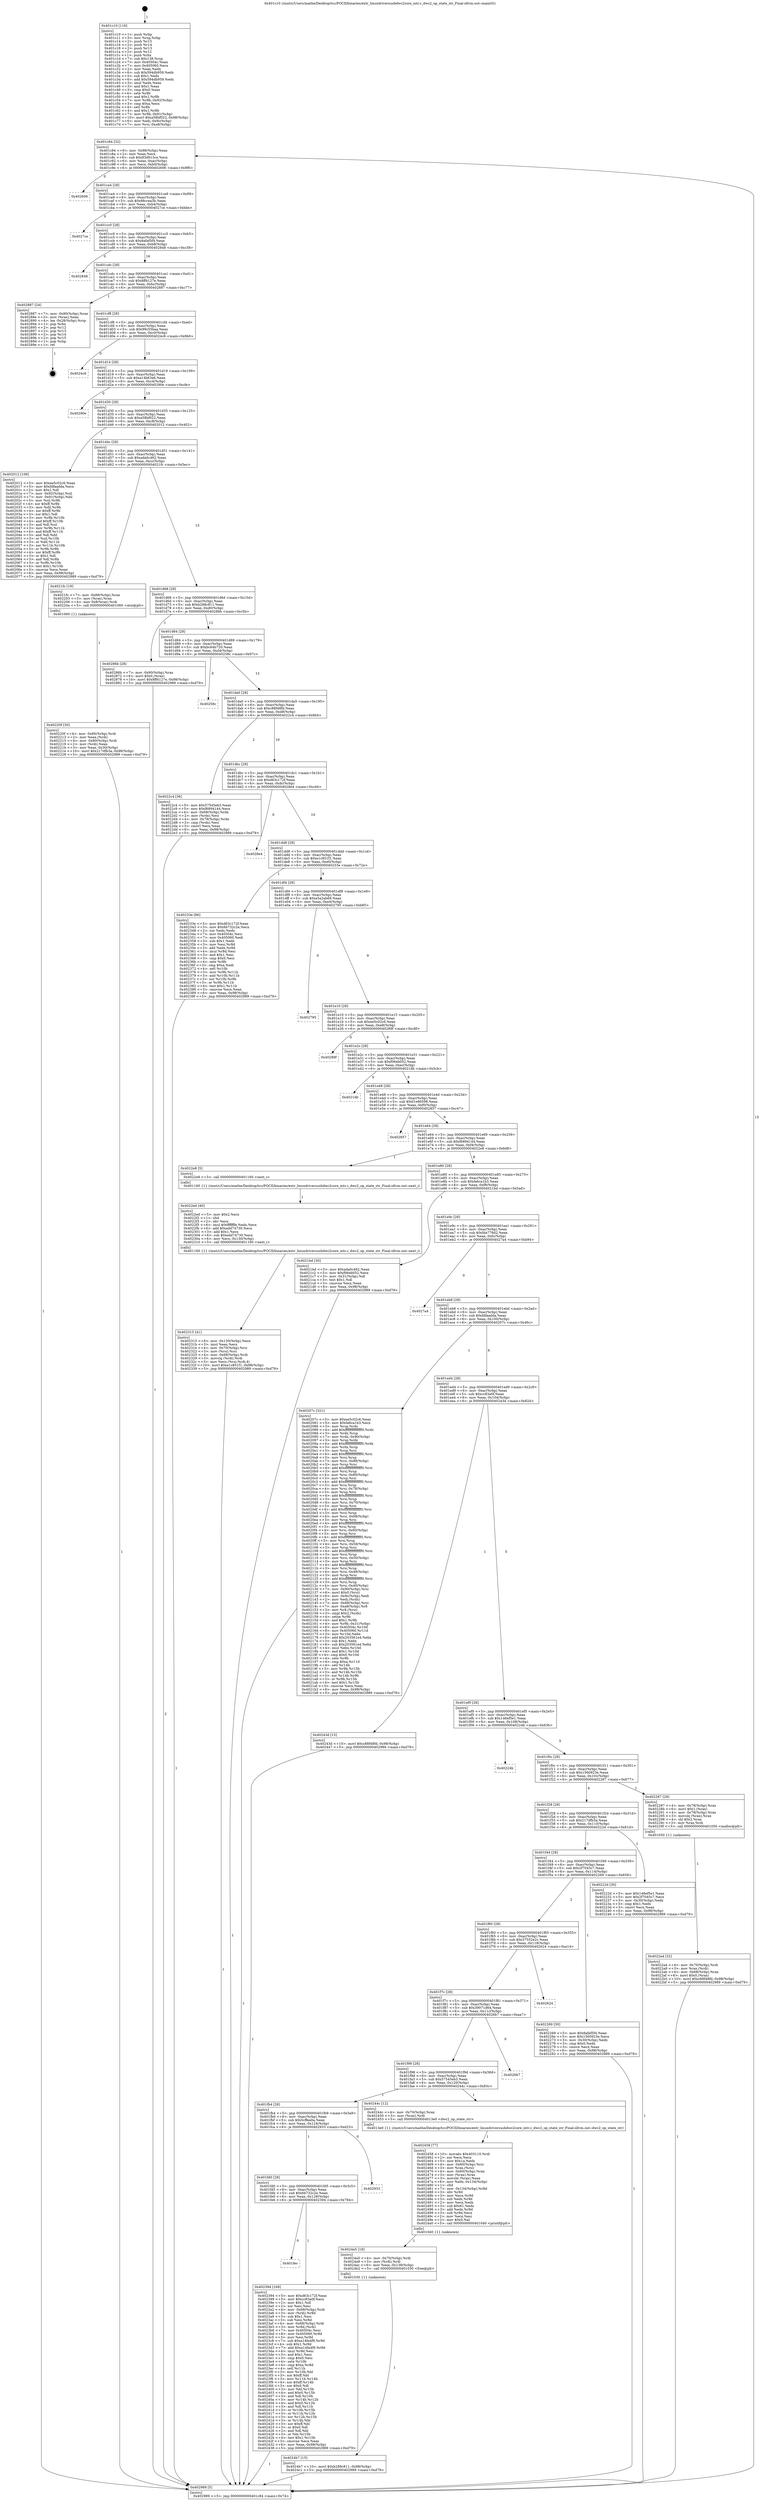 digraph "0x401c10" {
  label = "0x401c10 (/mnt/c/Users/mathe/Desktop/tcc/POCII/binaries/extr_linuxdriversusbdwc2core_intr.c_dwc2_op_state_str_Final-ollvm.out::main(0))"
  labelloc = "t"
  node[shape=record]

  Entry [label="",width=0.3,height=0.3,shape=circle,fillcolor=black,style=filled]
  "0x401c84" [label="{
     0x401c84 [32]\l
     | [instrs]\l
     &nbsp;&nbsp;0x401c84 \<+6\>: mov -0x98(%rbp),%eax\l
     &nbsp;&nbsp;0x401c8a \<+2\>: mov %eax,%ecx\l
     &nbsp;&nbsp;0x401c8c \<+6\>: sub $0x83d913ce,%ecx\l
     &nbsp;&nbsp;0x401c92 \<+6\>: mov %eax,-0xac(%rbp)\l
     &nbsp;&nbsp;0x401c98 \<+6\>: mov %ecx,-0xb0(%rbp)\l
     &nbsp;&nbsp;0x401c9e \<+6\>: je 0000000000402606 \<main+0x9f6\>\l
  }"]
  "0x402606" [label="{
     0x402606\l
  }", style=dashed]
  "0x401ca4" [label="{
     0x401ca4 [28]\l
     | [instrs]\l
     &nbsp;&nbsp;0x401ca4 \<+5\>: jmp 0000000000401ca9 \<main+0x99\>\l
     &nbsp;&nbsp;0x401ca9 \<+6\>: mov -0xac(%rbp),%eax\l
     &nbsp;&nbsp;0x401caf \<+5\>: sub $0x88ccea3b,%eax\l
     &nbsp;&nbsp;0x401cb4 \<+6\>: mov %eax,-0xb4(%rbp)\l
     &nbsp;&nbsp;0x401cba \<+6\>: je 00000000004027ce \<main+0xbbe\>\l
  }"]
  Exit [label="",width=0.3,height=0.3,shape=circle,fillcolor=black,style=filled,peripheries=2]
  "0x4027ce" [label="{
     0x4027ce\l
  }", style=dashed]
  "0x401cc0" [label="{
     0x401cc0 [28]\l
     | [instrs]\l
     &nbsp;&nbsp;0x401cc0 \<+5\>: jmp 0000000000401cc5 \<main+0xb5\>\l
     &nbsp;&nbsp;0x401cc5 \<+6\>: mov -0xac(%rbp),%eax\l
     &nbsp;&nbsp;0x401ccb \<+5\>: sub $0x8afaf5f4,%eax\l
     &nbsp;&nbsp;0x401cd0 \<+6\>: mov %eax,-0xb8(%rbp)\l
     &nbsp;&nbsp;0x401cd6 \<+6\>: je 0000000000402848 \<main+0xc38\>\l
  }"]
  "0x4024b7" [label="{
     0x4024b7 [15]\l
     | [instrs]\l
     &nbsp;&nbsp;0x4024b7 \<+10\>: movl $0xb288c811,-0x98(%rbp)\l
     &nbsp;&nbsp;0x4024c1 \<+5\>: jmp 0000000000402989 \<main+0xd79\>\l
  }"]
  "0x402848" [label="{
     0x402848\l
  }", style=dashed]
  "0x401cdc" [label="{
     0x401cdc [28]\l
     | [instrs]\l
     &nbsp;&nbsp;0x401cdc \<+5\>: jmp 0000000000401ce1 \<main+0xd1\>\l
     &nbsp;&nbsp;0x401ce1 \<+6\>: mov -0xac(%rbp),%eax\l
     &nbsp;&nbsp;0x401ce7 \<+5\>: sub $0x8ff4127e,%eax\l
     &nbsp;&nbsp;0x401cec \<+6\>: mov %eax,-0xbc(%rbp)\l
     &nbsp;&nbsp;0x401cf2 \<+6\>: je 0000000000402887 \<main+0xc77\>\l
  }"]
  "0x4024a5" [label="{
     0x4024a5 [18]\l
     | [instrs]\l
     &nbsp;&nbsp;0x4024a5 \<+4\>: mov -0x70(%rbp),%rdi\l
     &nbsp;&nbsp;0x4024a9 \<+3\>: mov (%rdi),%rdi\l
     &nbsp;&nbsp;0x4024ac \<+6\>: mov %eax,-0x138(%rbp)\l
     &nbsp;&nbsp;0x4024b2 \<+5\>: call 0000000000401030 \<free@plt\>\l
     | [calls]\l
     &nbsp;&nbsp;0x401030 \{1\} (unknown)\l
  }"]
  "0x402887" [label="{
     0x402887 [24]\l
     | [instrs]\l
     &nbsp;&nbsp;0x402887 \<+7\>: mov -0x90(%rbp),%rax\l
     &nbsp;&nbsp;0x40288e \<+2\>: mov (%rax),%eax\l
     &nbsp;&nbsp;0x402890 \<+4\>: lea -0x28(%rbp),%rsp\l
     &nbsp;&nbsp;0x402894 \<+1\>: pop %rbx\l
     &nbsp;&nbsp;0x402895 \<+2\>: pop %r12\l
     &nbsp;&nbsp;0x402897 \<+2\>: pop %r13\l
     &nbsp;&nbsp;0x402899 \<+2\>: pop %r14\l
     &nbsp;&nbsp;0x40289b \<+2\>: pop %r15\l
     &nbsp;&nbsp;0x40289d \<+1\>: pop %rbp\l
     &nbsp;&nbsp;0x40289e \<+1\>: ret\l
  }"]
  "0x401cf8" [label="{
     0x401cf8 [28]\l
     | [instrs]\l
     &nbsp;&nbsp;0x401cf8 \<+5\>: jmp 0000000000401cfd \<main+0xed\>\l
     &nbsp;&nbsp;0x401cfd \<+6\>: mov -0xac(%rbp),%eax\l
     &nbsp;&nbsp;0x401d03 \<+5\>: sub $0x99c55baa,%eax\l
     &nbsp;&nbsp;0x401d08 \<+6\>: mov %eax,-0xc0(%rbp)\l
     &nbsp;&nbsp;0x401d0e \<+6\>: je 00000000004024c6 \<main+0x8b6\>\l
  }"]
  "0x402458" [label="{
     0x402458 [77]\l
     | [instrs]\l
     &nbsp;&nbsp;0x402458 \<+10\>: movabs $0x403110,%rdi\l
     &nbsp;&nbsp;0x402462 \<+2\>: xor %ecx,%ecx\l
     &nbsp;&nbsp;0x402464 \<+5\>: mov $0x1a,%edx\l
     &nbsp;&nbsp;0x402469 \<+4\>: mov -0x60(%rbp),%rsi\l
     &nbsp;&nbsp;0x40246d \<+3\>: mov %rax,(%rsi)\l
     &nbsp;&nbsp;0x402470 \<+4\>: mov -0x60(%rbp),%rax\l
     &nbsp;&nbsp;0x402474 \<+3\>: mov (%rax),%rax\l
     &nbsp;&nbsp;0x402477 \<+3\>: movsbl (%rax),%eax\l
     &nbsp;&nbsp;0x40247a \<+6\>: mov %edx,-0x134(%rbp)\l
     &nbsp;&nbsp;0x402480 \<+1\>: cltd\l
     &nbsp;&nbsp;0x402481 \<+7\>: mov -0x134(%rbp),%r8d\l
     &nbsp;&nbsp;0x402488 \<+3\>: idiv %r8d\l
     &nbsp;&nbsp;0x40248b \<+3\>: mov %ecx,%r9d\l
     &nbsp;&nbsp;0x40248e \<+3\>: sub %edx,%r9d\l
     &nbsp;&nbsp;0x402491 \<+2\>: mov %ecx,%edx\l
     &nbsp;&nbsp;0x402493 \<+3\>: sub $0x61,%edx\l
     &nbsp;&nbsp;0x402496 \<+3\>: add %edx,%r9d\l
     &nbsp;&nbsp;0x402499 \<+3\>: sub %r9d,%ecx\l
     &nbsp;&nbsp;0x40249c \<+2\>: mov %ecx,%esi\l
     &nbsp;&nbsp;0x40249e \<+2\>: mov $0x0,%al\l
     &nbsp;&nbsp;0x4024a0 \<+5\>: call 0000000000401040 \<printf@plt\>\l
     | [calls]\l
     &nbsp;&nbsp;0x401040 \{1\} (unknown)\l
  }"]
  "0x4024c6" [label="{
     0x4024c6\l
  }", style=dashed]
  "0x401d14" [label="{
     0x401d14 [28]\l
     | [instrs]\l
     &nbsp;&nbsp;0x401d14 \<+5\>: jmp 0000000000401d19 \<main+0x109\>\l
     &nbsp;&nbsp;0x401d19 \<+6\>: mov -0xac(%rbp),%eax\l
     &nbsp;&nbsp;0x401d1f \<+5\>: sub $0xa14b63a6,%eax\l
     &nbsp;&nbsp;0x401d24 \<+6\>: mov %eax,-0xc4(%rbp)\l
     &nbsp;&nbsp;0x401d2a \<+6\>: je 000000000040290e \<main+0xcfe\>\l
  }"]
  "0x401fec" [label="{
     0x401fec\l
  }", style=dashed]
  "0x40290e" [label="{
     0x40290e\l
  }", style=dashed]
  "0x401d30" [label="{
     0x401d30 [28]\l
     | [instrs]\l
     &nbsp;&nbsp;0x401d30 \<+5\>: jmp 0000000000401d35 \<main+0x125\>\l
     &nbsp;&nbsp;0x401d35 \<+6\>: mov -0xac(%rbp),%eax\l
     &nbsp;&nbsp;0x401d3b \<+5\>: sub $0xa58bf022,%eax\l
     &nbsp;&nbsp;0x401d40 \<+6\>: mov %eax,-0xc8(%rbp)\l
     &nbsp;&nbsp;0x401d46 \<+6\>: je 0000000000402012 \<main+0x402\>\l
  }"]
  "0x402394" [label="{
     0x402394 [169]\l
     | [instrs]\l
     &nbsp;&nbsp;0x402394 \<+5\>: mov $0xd63c172f,%eax\l
     &nbsp;&nbsp;0x402399 \<+5\>: mov $0xcc83a0f,%ecx\l
     &nbsp;&nbsp;0x40239e \<+2\>: mov $0x1,%dl\l
     &nbsp;&nbsp;0x4023a0 \<+2\>: xor %esi,%esi\l
     &nbsp;&nbsp;0x4023a2 \<+4\>: mov -0x68(%rbp),%rdi\l
     &nbsp;&nbsp;0x4023a6 \<+3\>: mov (%rdi),%r8d\l
     &nbsp;&nbsp;0x4023a9 \<+3\>: sub $0x1,%esi\l
     &nbsp;&nbsp;0x4023ac \<+3\>: sub %esi,%r8d\l
     &nbsp;&nbsp;0x4023af \<+4\>: mov -0x68(%rbp),%rdi\l
     &nbsp;&nbsp;0x4023b3 \<+3\>: mov %r8d,(%rdi)\l
     &nbsp;&nbsp;0x4023b6 \<+7\>: mov 0x40504c,%esi\l
     &nbsp;&nbsp;0x4023bd \<+8\>: mov 0x405060,%r8d\l
     &nbsp;&nbsp;0x4023c5 \<+3\>: mov %esi,%r9d\l
     &nbsp;&nbsp;0x4023c8 \<+7\>: sub $0xa14fa4f9,%r9d\l
     &nbsp;&nbsp;0x4023cf \<+4\>: sub $0x1,%r9d\l
     &nbsp;&nbsp;0x4023d3 \<+7\>: add $0xa14fa4f9,%r9d\l
     &nbsp;&nbsp;0x4023da \<+4\>: imul %r9d,%esi\l
     &nbsp;&nbsp;0x4023de \<+3\>: and $0x1,%esi\l
     &nbsp;&nbsp;0x4023e1 \<+3\>: cmp $0x0,%esi\l
     &nbsp;&nbsp;0x4023e4 \<+4\>: sete %r10b\l
     &nbsp;&nbsp;0x4023e8 \<+4\>: cmp $0xa,%r8d\l
     &nbsp;&nbsp;0x4023ec \<+4\>: setl %r11b\l
     &nbsp;&nbsp;0x4023f0 \<+3\>: mov %r10b,%bl\l
     &nbsp;&nbsp;0x4023f3 \<+3\>: xor $0xff,%bl\l
     &nbsp;&nbsp;0x4023f6 \<+3\>: mov %r11b,%r14b\l
     &nbsp;&nbsp;0x4023f9 \<+4\>: xor $0xff,%r14b\l
     &nbsp;&nbsp;0x4023fd \<+3\>: xor $0x0,%dl\l
     &nbsp;&nbsp;0x402400 \<+3\>: mov %bl,%r15b\l
     &nbsp;&nbsp;0x402403 \<+4\>: and $0x0,%r15b\l
     &nbsp;&nbsp;0x402407 \<+3\>: and %dl,%r10b\l
     &nbsp;&nbsp;0x40240a \<+3\>: mov %r14b,%r12b\l
     &nbsp;&nbsp;0x40240d \<+4\>: and $0x0,%r12b\l
     &nbsp;&nbsp;0x402411 \<+3\>: and %dl,%r11b\l
     &nbsp;&nbsp;0x402414 \<+3\>: or %r10b,%r15b\l
     &nbsp;&nbsp;0x402417 \<+3\>: or %r11b,%r12b\l
     &nbsp;&nbsp;0x40241a \<+3\>: xor %r12b,%r15b\l
     &nbsp;&nbsp;0x40241d \<+3\>: or %r14b,%bl\l
     &nbsp;&nbsp;0x402420 \<+3\>: xor $0xff,%bl\l
     &nbsp;&nbsp;0x402423 \<+3\>: or $0x0,%dl\l
     &nbsp;&nbsp;0x402426 \<+2\>: and %dl,%bl\l
     &nbsp;&nbsp;0x402428 \<+3\>: or %bl,%r15b\l
     &nbsp;&nbsp;0x40242b \<+4\>: test $0x1,%r15b\l
     &nbsp;&nbsp;0x40242f \<+3\>: cmovne %ecx,%eax\l
     &nbsp;&nbsp;0x402432 \<+6\>: mov %eax,-0x98(%rbp)\l
     &nbsp;&nbsp;0x402438 \<+5\>: jmp 0000000000402989 \<main+0xd79\>\l
  }"]
  "0x402012" [label="{
     0x402012 [106]\l
     | [instrs]\l
     &nbsp;&nbsp;0x402012 \<+5\>: mov $0xee5c02c6,%eax\l
     &nbsp;&nbsp;0x402017 \<+5\>: mov $0xfdfaadda,%ecx\l
     &nbsp;&nbsp;0x40201c \<+2\>: mov $0x1,%dl\l
     &nbsp;&nbsp;0x40201e \<+7\>: mov -0x92(%rbp),%sil\l
     &nbsp;&nbsp;0x402025 \<+7\>: mov -0x91(%rbp),%dil\l
     &nbsp;&nbsp;0x40202c \<+3\>: mov %sil,%r8b\l
     &nbsp;&nbsp;0x40202f \<+4\>: xor $0xff,%r8b\l
     &nbsp;&nbsp;0x402033 \<+3\>: mov %dil,%r9b\l
     &nbsp;&nbsp;0x402036 \<+4\>: xor $0xff,%r9b\l
     &nbsp;&nbsp;0x40203a \<+3\>: xor $0x1,%dl\l
     &nbsp;&nbsp;0x40203d \<+3\>: mov %r8b,%r10b\l
     &nbsp;&nbsp;0x402040 \<+4\>: and $0xff,%r10b\l
     &nbsp;&nbsp;0x402044 \<+3\>: and %dl,%sil\l
     &nbsp;&nbsp;0x402047 \<+3\>: mov %r9b,%r11b\l
     &nbsp;&nbsp;0x40204a \<+4\>: and $0xff,%r11b\l
     &nbsp;&nbsp;0x40204e \<+3\>: and %dl,%dil\l
     &nbsp;&nbsp;0x402051 \<+3\>: or %sil,%r10b\l
     &nbsp;&nbsp;0x402054 \<+3\>: or %dil,%r11b\l
     &nbsp;&nbsp;0x402057 \<+3\>: xor %r11b,%r10b\l
     &nbsp;&nbsp;0x40205a \<+3\>: or %r9b,%r8b\l
     &nbsp;&nbsp;0x40205d \<+4\>: xor $0xff,%r8b\l
     &nbsp;&nbsp;0x402061 \<+3\>: or $0x1,%dl\l
     &nbsp;&nbsp;0x402064 \<+3\>: and %dl,%r8b\l
     &nbsp;&nbsp;0x402067 \<+3\>: or %r8b,%r10b\l
     &nbsp;&nbsp;0x40206a \<+4\>: test $0x1,%r10b\l
     &nbsp;&nbsp;0x40206e \<+3\>: cmovne %ecx,%eax\l
     &nbsp;&nbsp;0x402071 \<+6\>: mov %eax,-0x98(%rbp)\l
     &nbsp;&nbsp;0x402077 \<+5\>: jmp 0000000000402989 \<main+0xd79\>\l
  }"]
  "0x401d4c" [label="{
     0x401d4c [28]\l
     | [instrs]\l
     &nbsp;&nbsp;0x401d4c \<+5\>: jmp 0000000000401d51 \<main+0x141\>\l
     &nbsp;&nbsp;0x401d51 \<+6\>: mov -0xac(%rbp),%eax\l
     &nbsp;&nbsp;0x401d57 \<+5\>: sub $0xada0c462,%eax\l
     &nbsp;&nbsp;0x401d5c \<+6\>: mov %eax,-0xcc(%rbp)\l
     &nbsp;&nbsp;0x401d62 \<+6\>: je 00000000004021fc \<main+0x5ec\>\l
  }"]
  "0x402989" [label="{
     0x402989 [5]\l
     | [instrs]\l
     &nbsp;&nbsp;0x402989 \<+5\>: jmp 0000000000401c84 \<main+0x74\>\l
  }"]
  "0x401c10" [label="{
     0x401c10 [116]\l
     | [instrs]\l
     &nbsp;&nbsp;0x401c10 \<+1\>: push %rbp\l
     &nbsp;&nbsp;0x401c11 \<+3\>: mov %rsp,%rbp\l
     &nbsp;&nbsp;0x401c14 \<+2\>: push %r15\l
     &nbsp;&nbsp;0x401c16 \<+2\>: push %r14\l
     &nbsp;&nbsp;0x401c18 \<+2\>: push %r13\l
     &nbsp;&nbsp;0x401c1a \<+2\>: push %r12\l
     &nbsp;&nbsp;0x401c1c \<+1\>: push %rbx\l
     &nbsp;&nbsp;0x401c1d \<+7\>: sub $0x138,%rsp\l
     &nbsp;&nbsp;0x401c24 \<+7\>: mov 0x40504c,%eax\l
     &nbsp;&nbsp;0x401c2b \<+7\>: mov 0x405060,%ecx\l
     &nbsp;&nbsp;0x401c32 \<+2\>: mov %eax,%edx\l
     &nbsp;&nbsp;0x401c34 \<+6\>: sub $0x594db959,%edx\l
     &nbsp;&nbsp;0x401c3a \<+3\>: sub $0x1,%edx\l
     &nbsp;&nbsp;0x401c3d \<+6\>: add $0x594db959,%edx\l
     &nbsp;&nbsp;0x401c43 \<+3\>: imul %edx,%eax\l
     &nbsp;&nbsp;0x401c46 \<+3\>: and $0x1,%eax\l
     &nbsp;&nbsp;0x401c49 \<+3\>: cmp $0x0,%eax\l
     &nbsp;&nbsp;0x401c4c \<+4\>: sete %r8b\l
     &nbsp;&nbsp;0x401c50 \<+4\>: and $0x1,%r8b\l
     &nbsp;&nbsp;0x401c54 \<+7\>: mov %r8b,-0x92(%rbp)\l
     &nbsp;&nbsp;0x401c5b \<+3\>: cmp $0xa,%ecx\l
     &nbsp;&nbsp;0x401c5e \<+4\>: setl %r8b\l
     &nbsp;&nbsp;0x401c62 \<+4\>: and $0x1,%r8b\l
     &nbsp;&nbsp;0x401c66 \<+7\>: mov %r8b,-0x91(%rbp)\l
     &nbsp;&nbsp;0x401c6d \<+10\>: movl $0xa58bf022,-0x98(%rbp)\l
     &nbsp;&nbsp;0x401c77 \<+6\>: mov %edi,-0x9c(%rbp)\l
     &nbsp;&nbsp;0x401c7d \<+7\>: mov %rsi,-0xa8(%rbp)\l
  }"]
  "0x401fd0" [label="{
     0x401fd0 [28]\l
     | [instrs]\l
     &nbsp;&nbsp;0x401fd0 \<+5\>: jmp 0000000000401fd5 \<main+0x3c5\>\l
     &nbsp;&nbsp;0x401fd5 \<+6\>: mov -0xac(%rbp),%eax\l
     &nbsp;&nbsp;0x401fdb \<+5\>: sub $0x6b732c2e,%eax\l
     &nbsp;&nbsp;0x401fe0 \<+6\>: mov %eax,-0x128(%rbp)\l
     &nbsp;&nbsp;0x401fe6 \<+6\>: je 0000000000402394 \<main+0x784\>\l
  }"]
  "0x4021fc" [label="{
     0x4021fc [19]\l
     | [instrs]\l
     &nbsp;&nbsp;0x4021fc \<+7\>: mov -0x88(%rbp),%rax\l
     &nbsp;&nbsp;0x402203 \<+3\>: mov (%rax),%rax\l
     &nbsp;&nbsp;0x402206 \<+4\>: mov 0x8(%rax),%rdi\l
     &nbsp;&nbsp;0x40220a \<+5\>: call 0000000000401060 \<atoi@plt\>\l
     | [calls]\l
     &nbsp;&nbsp;0x401060 \{1\} (unknown)\l
  }"]
  "0x401d68" [label="{
     0x401d68 [28]\l
     | [instrs]\l
     &nbsp;&nbsp;0x401d68 \<+5\>: jmp 0000000000401d6d \<main+0x15d\>\l
     &nbsp;&nbsp;0x401d6d \<+6\>: mov -0xac(%rbp),%eax\l
     &nbsp;&nbsp;0x401d73 \<+5\>: sub $0xb288c811,%eax\l
     &nbsp;&nbsp;0x401d78 \<+6\>: mov %eax,-0xd0(%rbp)\l
     &nbsp;&nbsp;0x401d7e \<+6\>: je 000000000040286b \<main+0xc5b\>\l
  }"]
  "0x402933" [label="{
     0x402933\l
  }", style=dashed]
  "0x40286b" [label="{
     0x40286b [28]\l
     | [instrs]\l
     &nbsp;&nbsp;0x40286b \<+7\>: mov -0x90(%rbp),%rax\l
     &nbsp;&nbsp;0x402872 \<+6\>: movl $0x0,(%rax)\l
     &nbsp;&nbsp;0x402878 \<+10\>: movl $0x8ff4127e,-0x98(%rbp)\l
     &nbsp;&nbsp;0x402882 \<+5\>: jmp 0000000000402989 \<main+0xd79\>\l
  }"]
  "0x401d84" [label="{
     0x401d84 [28]\l
     | [instrs]\l
     &nbsp;&nbsp;0x401d84 \<+5\>: jmp 0000000000401d89 \<main+0x179\>\l
     &nbsp;&nbsp;0x401d89 \<+6\>: mov -0xac(%rbp),%eax\l
     &nbsp;&nbsp;0x401d8f \<+5\>: sub $0xbc64b720,%eax\l
     &nbsp;&nbsp;0x401d94 \<+6\>: mov %eax,-0xd4(%rbp)\l
     &nbsp;&nbsp;0x401d9a \<+6\>: je 000000000040258c \<main+0x97c\>\l
  }"]
  "0x401fb4" [label="{
     0x401fb4 [28]\l
     | [instrs]\l
     &nbsp;&nbsp;0x401fb4 \<+5\>: jmp 0000000000401fb9 \<main+0x3a9\>\l
     &nbsp;&nbsp;0x401fb9 \<+6\>: mov -0xac(%rbp),%eax\l
     &nbsp;&nbsp;0x401fbf \<+5\>: sub $0x5cffea0a,%eax\l
     &nbsp;&nbsp;0x401fc4 \<+6\>: mov %eax,-0x124(%rbp)\l
     &nbsp;&nbsp;0x401fca \<+6\>: je 0000000000402933 \<main+0xd23\>\l
  }"]
  "0x40258c" [label="{
     0x40258c\l
  }", style=dashed]
  "0x401da0" [label="{
     0x401da0 [28]\l
     | [instrs]\l
     &nbsp;&nbsp;0x401da0 \<+5\>: jmp 0000000000401da5 \<main+0x195\>\l
     &nbsp;&nbsp;0x401da5 \<+6\>: mov -0xac(%rbp),%eax\l
     &nbsp;&nbsp;0x401dab \<+5\>: sub $0xc88f48fd,%eax\l
     &nbsp;&nbsp;0x401db0 \<+6\>: mov %eax,-0xd8(%rbp)\l
     &nbsp;&nbsp;0x401db6 \<+6\>: je 00000000004022c4 \<main+0x6b4\>\l
  }"]
  "0x40244c" [label="{
     0x40244c [12]\l
     | [instrs]\l
     &nbsp;&nbsp;0x40244c \<+4\>: mov -0x70(%rbp),%rax\l
     &nbsp;&nbsp;0x402450 \<+3\>: mov (%rax),%rdi\l
     &nbsp;&nbsp;0x402453 \<+5\>: call 00000000004013e0 \<dwc2_op_state_str\>\l
     | [calls]\l
     &nbsp;&nbsp;0x4013e0 \{1\} (/mnt/c/Users/mathe/Desktop/tcc/POCII/binaries/extr_linuxdriversusbdwc2core_intr.c_dwc2_op_state_str_Final-ollvm.out::dwc2_op_state_str)\l
  }"]
  "0x4022c4" [label="{
     0x4022c4 [36]\l
     | [instrs]\l
     &nbsp;&nbsp;0x4022c4 \<+5\>: mov $0x57545eb3,%eax\l
     &nbsp;&nbsp;0x4022c9 \<+5\>: mov $0xf6894144,%ecx\l
     &nbsp;&nbsp;0x4022ce \<+4\>: mov -0x68(%rbp),%rdx\l
     &nbsp;&nbsp;0x4022d2 \<+2\>: mov (%rdx),%esi\l
     &nbsp;&nbsp;0x4022d4 \<+4\>: mov -0x78(%rbp),%rdx\l
     &nbsp;&nbsp;0x4022d8 \<+2\>: cmp (%rdx),%esi\l
     &nbsp;&nbsp;0x4022da \<+3\>: cmovl %ecx,%eax\l
     &nbsp;&nbsp;0x4022dd \<+6\>: mov %eax,-0x98(%rbp)\l
     &nbsp;&nbsp;0x4022e3 \<+5\>: jmp 0000000000402989 \<main+0xd79\>\l
  }"]
  "0x401dbc" [label="{
     0x401dbc [28]\l
     | [instrs]\l
     &nbsp;&nbsp;0x401dbc \<+5\>: jmp 0000000000401dc1 \<main+0x1b1\>\l
     &nbsp;&nbsp;0x401dc1 \<+6\>: mov -0xac(%rbp),%eax\l
     &nbsp;&nbsp;0x401dc7 \<+5\>: sub $0xd63c172f,%eax\l
     &nbsp;&nbsp;0x401dcc \<+6\>: mov %eax,-0xdc(%rbp)\l
     &nbsp;&nbsp;0x401dd2 \<+6\>: je 00000000004028e4 \<main+0xcd4\>\l
  }"]
  "0x401f98" [label="{
     0x401f98 [28]\l
     | [instrs]\l
     &nbsp;&nbsp;0x401f98 \<+5\>: jmp 0000000000401f9d \<main+0x38d\>\l
     &nbsp;&nbsp;0x401f9d \<+6\>: mov -0xac(%rbp),%eax\l
     &nbsp;&nbsp;0x401fa3 \<+5\>: sub $0x57545eb3,%eax\l
     &nbsp;&nbsp;0x401fa8 \<+6\>: mov %eax,-0x120(%rbp)\l
     &nbsp;&nbsp;0x401fae \<+6\>: je 000000000040244c \<main+0x83c\>\l
  }"]
  "0x4028e4" [label="{
     0x4028e4\l
  }", style=dashed]
  "0x401dd8" [label="{
     0x401dd8 [28]\l
     | [instrs]\l
     &nbsp;&nbsp;0x401dd8 \<+5\>: jmp 0000000000401ddd \<main+0x1cd\>\l
     &nbsp;&nbsp;0x401ddd \<+6\>: mov -0xac(%rbp),%eax\l
     &nbsp;&nbsp;0x401de3 \<+5\>: sub $0xe1c851f1,%eax\l
     &nbsp;&nbsp;0x401de8 \<+6\>: mov %eax,-0xe0(%rbp)\l
     &nbsp;&nbsp;0x401dee \<+6\>: je 000000000040233e \<main+0x72e\>\l
  }"]
  "0x4026b7" [label="{
     0x4026b7\l
  }", style=dashed]
  "0x40233e" [label="{
     0x40233e [86]\l
     | [instrs]\l
     &nbsp;&nbsp;0x40233e \<+5\>: mov $0xd63c172f,%eax\l
     &nbsp;&nbsp;0x402343 \<+5\>: mov $0x6b732c2e,%ecx\l
     &nbsp;&nbsp;0x402348 \<+2\>: xor %edx,%edx\l
     &nbsp;&nbsp;0x40234a \<+7\>: mov 0x40504c,%esi\l
     &nbsp;&nbsp;0x402351 \<+7\>: mov 0x405060,%edi\l
     &nbsp;&nbsp;0x402358 \<+3\>: sub $0x1,%edx\l
     &nbsp;&nbsp;0x40235b \<+3\>: mov %esi,%r8d\l
     &nbsp;&nbsp;0x40235e \<+3\>: add %edx,%r8d\l
     &nbsp;&nbsp;0x402361 \<+4\>: imul %r8d,%esi\l
     &nbsp;&nbsp;0x402365 \<+3\>: and $0x1,%esi\l
     &nbsp;&nbsp;0x402368 \<+3\>: cmp $0x0,%esi\l
     &nbsp;&nbsp;0x40236b \<+4\>: sete %r9b\l
     &nbsp;&nbsp;0x40236f \<+3\>: cmp $0xa,%edi\l
     &nbsp;&nbsp;0x402372 \<+4\>: setl %r10b\l
     &nbsp;&nbsp;0x402376 \<+3\>: mov %r9b,%r11b\l
     &nbsp;&nbsp;0x402379 \<+3\>: and %r10b,%r11b\l
     &nbsp;&nbsp;0x40237c \<+3\>: xor %r10b,%r9b\l
     &nbsp;&nbsp;0x40237f \<+3\>: or %r9b,%r11b\l
     &nbsp;&nbsp;0x402382 \<+4\>: test $0x1,%r11b\l
     &nbsp;&nbsp;0x402386 \<+3\>: cmovne %ecx,%eax\l
     &nbsp;&nbsp;0x402389 \<+6\>: mov %eax,-0x98(%rbp)\l
     &nbsp;&nbsp;0x40238f \<+5\>: jmp 0000000000402989 \<main+0xd79\>\l
  }"]
  "0x401df4" [label="{
     0x401df4 [28]\l
     | [instrs]\l
     &nbsp;&nbsp;0x401df4 \<+5\>: jmp 0000000000401df9 \<main+0x1e9\>\l
     &nbsp;&nbsp;0x401df9 \<+6\>: mov -0xac(%rbp),%eax\l
     &nbsp;&nbsp;0x401dff \<+5\>: sub $0xe5a2ab69,%eax\l
     &nbsp;&nbsp;0x401e04 \<+6\>: mov %eax,-0xe4(%rbp)\l
     &nbsp;&nbsp;0x401e0a \<+6\>: je 0000000000402795 \<main+0xb85\>\l
  }"]
  "0x401f7c" [label="{
     0x401f7c [28]\l
     | [instrs]\l
     &nbsp;&nbsp;0x401f7c \<+5\>: jmp 0000000000401f81 \<main+0x371\>\l
     &nbsp;&nbsp;0x401f81 \<+6\>: mov -0xac(%rbp),%eax\l
     &nbsp;&nbsp;0x401f87 \<+5\>: sub $0x39071d64,%eax\l
     &nbsp;&nbsp;0x401f8c \<+6\>: mov %eax,-0x11c(%rbp)\l
     &nbsp;&nbsp;0x401f92 \<+6\>: je 00000000004026b7 \<main+0xaa7\>\l
  }"]
  "0x402795" [label="{
     0x402795\l
  }", style=dashed]
  "0x401e10" [label="{
     0x401e10 [28]\l
     | [instrs]\l
     &nbsp;&nbsp;0x401e10 \<+5\>: jmp 0000000000401e15 \<main+0x205\>\l
     &nbsp;&nbsp;0x401e15 \<+6\>: mov -0xac(%rbp),%eax\l
     &nbsp;&nbsp;0x401e1b \<+5\>: sub $0xee5c02c6,%eax\l
     &nbsp;&nbsp;0x401e20 \<+6\>: mov %eax,-0xe8(%rbp)\l
     &nbsp;&nbsp;0x401e26 \<+6\>: je 000000000040289f \<main+0xc8f\>\l
  }"]
  "0x402624" [label="{
     0x402624\l
  }", style=dashed]
  "0x40289f" [label="{
     0x40289f\l
  }", style=dashed]
  "0x401e2c" [label="{
     0x401e2c [28]\l
     | [instrs]\l
     &nbsp;&nbsp;0x401e2c \<+5\>: jmp 0000000000401e31 \<main+0x221\>\l
     &nbsp;&nbsp;0x401e31 \<+6\>: mov -0xac(%rbp),%eax\l
     &nbsp;&nbsp;0x401e37 \<+5\>: sub $0xf06eb052,%eax\l
     &nbsp;&nbsp;0x401e3c \<+6\>: mov %eax,-0xec(%rbp)\l
     &nbsp;&nbsp;0x401e42 \<+6\>: je 00000000004021db \<main+0x5cb\>\l
  }"]
  "0x402315" [label="{
     0x402315 [41]\l
     | [instrs]\l
     &nbsp;&nbsp;0x402315 \<+6\>: mov -0x130(%rbp),%ecx\l
     &nbsp;&nbsp;0x40231b \<+3\>: imul %eax,%ecx\l
     &nbsp;&nbsp;0x40231e \<+4\>: mov -0x70(%rbp),%rsi\l
     &nbsp;&nbsp;0x402322 \<+3\>: mov (%rsi),%rsi\l
     &nbsp;&nbsp;0x402325 \<+4\>: mov -0x68(%rbp),%rdi\l
     &nbsp;&nbsp;0x402329 \<+3\>: movslq (%rdi),%rdi\l
     &nbsp;&nbsp;0x40232c \<+3\>: mov %ecx,(%rsi,%rdi,4)\l
     &nbsp;&nbsp;0x40232f \<+10\>: movl $0xe1c851f1,-0x98(%rbp)\l
     &nbsp;&nbsp;0x402339 \<+5\>: jmp 0000000000402989 \<main+0xd79\>\l
  }"]
  "0x4021db" [label="{
     0x4021db\l
  }", style=dashed]
  "0x401e48" [label="{
     0x401e48 [28]\l
     | [instrs]\l
     &nbsp;&nbsp;0x401e48 \<+5\>: jmp 0000000000401e4d \<main+0x23d\>\l
     &nbsp;&nbsp;0x401e4d \<+6\>: mov -0xac(%rbp),%eax\l
     &nbsp;&nbsp;0x401e53 \<+5\>: sub $0xf1e86598,%eax\l
     &nbsp;&nbsp;0x401e58 \<+6\>: mov %eax,-0xf0(%rbp)\l
     &nbsp;&nbsp;0x401e5e \<+6\>: je 0000000000402857 \<main+0xc47\>\l
  }"]
  "0x4022ed" [label="{
     0x4022ed [40]\l
     | [instrs]\l
     &nbsp;&nbsp;0x4022ed \<+5\>: mov $0x2,%ecx\l
     &nbsp;&nbsp;0x4022f2 \<+1\>: cltd\l
     &nbsp;&nbsp;0x4022f3 \<+2\>: idiv %ecx\l
     &nbsp;&nbsp;0x4022f5 \<+6\>: imul $0xfffffffe,%edx,%ecx\l
     &nbsp;&nbsp;0x4022fb \<+6\>: add $0xedd74730,%ecx\l
     &nbsp;&nbsp;0x402301 \<+3\>: add $0x1,%ecx\l
     &nbsp;&nbsp;0x402304 \<+6\>: sub $0xedd74730,%ecx\l
     &nbsp;&nbsp;0x40230a \<+6\>: mov %ecx,-0x130(%rbp)\l
     &nbsp;&nbsp;0x402310 \<+5\>: call 0000000000401160 \<next_i\>\l
     | [calls]\l
     &nbsp;&nbsp;0x401160 \{1\} (/mnt/c/Users/mathe/Desktop/tcc/POCII/binaries/extr_linuxdriversusbdwc2core_intr.c_dwc2_op_state_str_Final-ollvm.out::next_i)\l
  }"]
  "0x402857" [label="{
     0x402857\l
  }", style=dashed]
  "0x401e64" [label="{
     0x401e64 [28]\l
     | [instrs]\l
     &nbsp;&nbsp;0x401e64 \<+5\>: jmp 0000000000401e69 \<main+0x259\>\l
     &nbsp;&nbsp;0x401e69 \<+6\>: mov -0xac(%rbp),%eax\l
     &nbsp;&nbsp;0x401e6f \<+5\>: sub $0xf6894144,%eax\l
     &nbsp;&nbsp;0x401e74 \<+6\>: mov %eax,-0xf4(%rbp)\l
     &nbsp;&nbsp;0x401e7a \<+6\>: je 00000000004022e8 \<main+0x6d8\>\l
  }"]
  "0x4022a4" [label="{
     0x4022a4 [32]\l
     | [instrs]\l
     &nbsp;&nbsp;0x4022a4 \<+4\>: mov -0x70(%rbp),%rdi\l
     &nbsp;&nbsp;0x4022a8 \<+3\>: mov %rax,(%rdi)\l
     &nbsp;&nbsp;0x4022ab \<+4\>: mov -0x68(%rbp),%rax\l
     &nbsp;&nbsp;0x4022af \<+6\>: movl $0x0,(%rax)\l
     &nbsp;&nbsp;0x4022b5 \<+10\>: movl $0xc88f48fd,-0x98(%rbp)\l
     &nbsp;&nbsp;0x4022bf \<+5\>: jmp 0000000000402989 \<main+0xd79\>\l
  }"]
  "0x4022e8" [label="{
     0x4022e8 [5]\l
     | [instrs]\l
     &nbsp;&nbsp;0x4022e8 \<+5\>: call 0000000000401160 \<next_i\>\l
     | [calls]\l
     &nbsp;&nbsp;0x401160 \{1\} (/mnt/c/Users/mathe/Desktop/tcc/POCII/binaries/extr_linuxdriversusbdwc2core_intr.c_dwc2_op_state_str_Final-ollvm.out::next_i)\l
  }"]
  "0x401e80" [label="{
     0x401e80 [28]\l
     | [instrs]\l
     &nbsp;&nbsp;0x401e80 \<+5\>: jmp 0000000000401e85 \<main+0x275\>\l
     &nbsp;&nbsp;0x401e85 \<+6\>: mov -0xac(%rbp),%eax\l
     &nbsp;&nbsp;0x401e8b \<+5\>: sub $0xfa6ca1b3,%eax\l
     &nbsp;&nbsp;0x401e90 \<+6\>: mov %eax,-0xf8(%rbp)\l
     &nbsp;&nbsp;0x401e96 \<+6\>: je 00000000004021bd \<main+0x5ad\>\l
  }"]
  "0x401f60" [label="{
     0x401f60 [28]\l
     | [instrs]\l
     &nbsp;&nbsp;0x401f60 \<+5\>: jmp 0000000000401f65 \<main+0x355\>\l
     &nbsp;&nbsp;0x401f65 \<+6\>: mov -0xac(%rbp),%eax\l
     &nbsp;&nbsp;0x401f6b \<+5\>: sub $0x37552e2c,%eax\l
     &nbsp;&nbsp;0x401f70 \<+6\>: mov %eax,-0x118(%rbp)\l
     &nbsp;&nbsp;0x401f76 \<+6\>: je 0000000000402624 \<main+0xa14\>\l
  }"]
  "0x4021bd" [label="{
     0x4021bd [30]\l
     | [instrs]\l
     &nbsp;&nbsp;0x4021bd \<+5\>: mov $0xada0c462,%eax\l
     &nbsp;&nbsp;0x4021c2 \<+5\>: mov $0xf06eb052,%ecx\l
     &nbsp;&nbsp;0x4021c7 \<+3\>: mov -0x31(%rbp),%dl\l
     &nbsp;&nbsp;0x4021ca \<+3\>: test $0x1,%dl\l
     &nbsp;&nbsp;0x4021cd \<+3\>: cmovne %ecx,%eax\l
     &nbsp;&nbsp;0x4021d0 \<+6\>: mov %eax,-0x98(%rbp)\l
     &nbsp;&nbsp;0x4021d6 \<+5\>: jmp 0000000000402989 \<main+0xd79\>\l
  }"]
  "0x401e9c" [label="{
     0x401e9c [28]\l
     | [instrs]\l
     &nbsp;&nbsp;0x401e9c \<+5\>: jmp 0000000000401ea1 \<main+0x291\>\l
     &nbsp;&nbsp;0x401ea1 \<+6\>: mov -0xac(%rbp),%eax\l
     &nbsp;&nbsp;0x401ea7 \<+5\>: sub $0xfda778d2,%eax\l
     &nbsp;&nbsp;0x401eac \<+6\>: mov %eax,-0xfc(%rbp)\l
     &nbsp;&nbsp;0x401eb2 \<+6\>: je 00000000004027a4 \<main+0xb94\>\l
  }"]
  "0x402269" [label="{
     0x402269 [30]\l
     | [instrs]\l
     &nbsp;&nbsp;0x402269 \<+5\>: mov $0x8afaf5f4,%eax\l
     &nbsp;&nbsp;0x40226e \<+5\>: mov $0x1560923e,%ecx\l
     &nbsp;&nbsp;0x402273 \<+3\>: mov -0x30(%rbp),%edx\l
     &nbsp;&nbsp;0x402276 \<+3\>: cmp $0x0,%edx\l
     &nbsp;&nbsp;0x402279 \<+3\>: cmove %ecx,%eax\l
     &nbsp;&nbsp;0x40227c \<+6\>: mov %eax,-0x98(%rbp)\l
     &nbsp;&nbsp;0x402282 \<+5\>: jmp 0000000000402989 \<main+0xd79\>\l
  }"]
  "0x4027a4" [label="{
     0x4027a4\l
  }", style=dashed]
  "0x401eb8" [label="{
     0x401eb8 [28]\l
     | [instrs]\l
     &nbsp;&nbsp;0x401eb8 \<+5\>: jmp 0000000000401ebd \<main+0x2ad\>\l
     &nbsp;&nbsp;0x401ebd \<+6\>: mov -0xac(%rbp),%eax\l
     &nbsp;&nbsp;0x401ec3 \<+5\>: sub $0xfdfaadda,%eax\l
     &nbsp;&nbsp;0x401ec8 \<+6\>: mov %eax,-0x100(%rbp)\l
     &nbsp;&nbsp;0x401ece \<+6\>: je 000000000040207c \<main+0x46c\>\l
  }"]
  "0x401f44" [label="{
     0x401f44 [28]\l
     | [instrs]\l
     &nbsp;&nbsp;0x401f44 \<+5\>: jmp 0000000000401f49 \<main+0x339\>\l
     &nbsp;&nbsp;0x401f49 \<+6\>: mov -0xac(%rbp),%eax\l
     &nbsp;&nbsp;0x401f4f \<+5\>: sub $0x2f7045c7,%eax\l
     &nbsp;&nbsp;0x401f54 \<+6\>: mov %eax,-0x114(%rbp)\l
     &nbsp;&nbsp;0x401f5a \<+6\>: je 0000000000402269 \<main+0x659\>\l
  }"]
  "0x40207c" [label="{
     0x40207c [321]\l
     | [instrs]\l
     &nbsp;&nbsp;0x40207c \<+5\>: mov $0xee5c02c6,%eax\l
     &nbsp;&nbsp;0x402081 \<+5\>: mov $0xfa6ca1b3,%ecx\l
     &nbsp;&nbsp;0x402086 \<+3\>: mov %rsp,%rdx\l
     &nbsp;&nbsp;0x402089 \<+4\>: add $0xfffffffffffffff0,%rdx\l
     &nbsp;&nbsp;0x40208d \<+3\>: mov %rdx,%rsp\l
     &nbsp;&nbsp;0x402090 \<+7\>: mov %rdx,-0x90(%rbp)\l
     &nbsp;&nbsp;0x402097 \<+3\>: mov %rsp,%rdx\l
     &nbsp;&nbsp;0x40209a \<+4\>: add $0xfffffffffffffff0,%rdx\l
     &nbsp;&nbsp;0x40209e \<+3\>: mov %rdx,%rsp\l
     &nbsp;&nbsp;0x4020a1 \<+3\>: mov %rsp,%rsi\l
     &nbsp;&nbsp;0x4020a4 \<+4\>: add $0xfffffffffffffff0,%rsi\l
     &nbsp;&nbsp;0x4020a8 \<+3\>: mov %rsi,%rsp\l
     &nbsp;&nbsp;0x4020ab \<+7\>: mov %rsi,-0x88(%rbp)\l
     &nbsp;&nbsp;0x4020b2 \<+3\>: mov %rsp,%rsi\l
     &nbsp;&nbsp;0x4020b5 \<+4\>: add $0xfffffffffffffff0,%rsi\l
     &nbsp;&nbsp;0x4020b9 \<+3\>: mov %rsi,%rsp\l
     &nbsp;&nbsp;0x4020bc \<+4\>: mov %rsi,-0x80(%rbp)\l
     &nbsp;&nbsp;0x4020c0 \<+3\>: mov %rsp,%rsi\l
     &nbsp;&nbsp;0x4020c3 \<+4\>: add $0xfffffffffffffff0,%rsi\l
     &nbsp;&nbsp;0x4020c7 \<+3\>: mov %rsi,%rsp\l
     &nbsp;&nbsp;0x4020ca \<+4\>: mov %rsi,-0x78(%rbp)\l
     &nbsp;&nbsp;0x4020ce \<+3\>: mov %rsp,%rsi\l
     &nbsp;&nbsp;0x4020d1 \<+4\>: add $0xfffffffffffffff0,%rsi\l
     &nbsp;&nbsp;0x4020d5 \<+3\>: mov %rsi,%rsp\l
     &nbsp;&nbsp;0x4020d8 \<+4\>: mov %rsi,-0x70(%rbp)\l
     &nbsp;&nbsp;0x4020dc \<+3\>: mov %rsp,%rsi\l
     &nbsp;&nbsp;0x4020df \<+4\>: add $0xfffffffffffffff0,%rsi\l
     &nbsp;&nbsp;0x4020e3 \<+3\>: mov %rsi,%rsp\l
     &nbsp;&nbsp;0x4020e6 \<+4\>: mov %rsi,-0x68(%rbp)\l
     &nbsp;&nbsp;0x4020ea \<+3\>: mov %rsp,%rsi\l
     &nbsp;&nbsp;0x4020ed \<+4\>: add $0xfffffffffffffff0,%rsi\l
     &nbsp;&nbsp;0x4020f1 \<+3\>: mov %rsi,%rsp\l
     &nbsp;&nbsp;0x4020f4 \<+4\>: mov %rsi,-0x60(%rbp)\l
     &nbsp;&nbsp;0x4020f8 \<+3\>: mov %rsp,%rsi\l
     &nbsp;&nbsp;0x4020fb \<+4\>: add $0xfffffffffffffff0,%rsi\l
     &nbsp;&nbsp;0x4020ff \<+3\>: mov %rsi,%rsp\l
     &nbsp;&nbsp;0x402102 \<+4\>: mov %rsi,-0x58(%rbp)\l
     &nbsp;&nbsp;0x402106 \<+3\>: mov %rsp,%rsi\l
     &nbsp;&nbsp;0x402109 \<+4\>: add $0xfffffffffffffff0,%rsi\l
     &nbsp;&nbsp;0x40210d \<+3\>: mov %rsi,%rsp\l
     &nbsp;&nbsp;0x402110 \<+4\>: mov %rsi,-0x50(%rbp)\l
     &nbsp;&nbsp;0x402114 \<+3\>: mov %rsp,%rsi\l
     &nbsp;&nbsp;0x402117 \<+4\>: add $0xfffffffffffffff0,%rsi\l
     &nbsp;&nbsp;0x40211b \<+3\>: mov %rsi,%rsp\l
     &nbsp;&nbsp;0x40211e \<+4\>: mov %rsi,-0x48(%rbp)\l
     &nbsp;&nbsp;0x402122 \<+3\>: mov %rsp,%rsi\l
     &nbsp;&nbsp;0x402125 \<+4\>: add $0xfffffffffffffff0,%rsi\l
     &nbsp;&nbsp;0x402129 \<+3\>: mov %rsi,%rsp\l
     &nbsp;&nbsp;0x40212c \<+4\>: mov %rsi,-0x40(%rbp)\l
     &nbsp;&nbsp;0x402130 \<+7\>: mov -0x90(%rbp),%rsi\l
     &nbsp;&nbsp;0x402137 \<+6\>: movl $0x0,(%rsi)\l
     &nbsp;&nbsp;0x40213d \<+6\>: mov -0x9c(%rbp),%edi\l
     &nbsp;&nbsp;0x402143 \<+2\>: mov %edi,(%rdx)\l
     &nbsp;&nbsp;0x402145 \<+7\>: mov -0x88(%rbp),%rsi\l
     &nbsp;&nbsp;0x40214c \<+7\>: mov -0xa8(%rbp),%r8\l
     &nbsp;&nbsp;0x402153 \<+3\>: mov %r8,(%rsi)\l
     &nbsp;&nbsp;0x402156 \<+3\>: cmpl $0x2,(%rdx)\l
     &nbsp;&nbsp;0x402159 \<+4\>: setne %r9b\l
     &nbsp;&nbsp;0x40215d \<+4\>: and $0x1,%r9b\l
     &nbsp;&nbsp;0x402161 \<+4\>: mov %r9b,-0x31(%rbp)\l
     &nbsp;&nbsp;0x402165 \<+8\>: mov 0x40504c,%r10d\l
     &nbsp;&nbsp;0x40216d \<+8\>: mov 0x405060,%r11d\l
     &nbsp;&nbsp;0x402175 \<+3\>: mov %r10d,%ebx\l
     &nbsp;&nbsp;0x402178 \<+6\>: add $0x203561e4,%ebx\l
     &nbsp;&nbsp;0x40217e \<+3\>: sub $0x1,%ebx\l
     &nbsp;&nbsp;0x402181 \<+6\>: sub $0x203561e4,%ebx\l
     &nbsp;&nbsp;0x402187 \<+4\>: imul %ebx,%r10d\l
     &nbsp;&nbsp;0x40218b \<+4\>: and $0x1,%r10d\l
     &nbsp;&nbsp;0x40218f \<+4\>: cmp $0x0,%r10d\l
     &nbsp;&nbsp;0x402193 \<+4\>: sete %r9b\l
     &nbsp;&nbsp;0x402197 \<+4\>: cmp $0xa,%r11d\l
     &nbsp;&nbsp;0x40219b \<+4\>: setl %r14b\l
     &nbsp;&nbsp;0x40219f \<+3\>: mov %r9b,%r15b\l
     &nbsp;&nbsp;0x4021a2 \<+3\>: and %r14b,%r15b\l
     &nbsp;&nbsp;0x4021a5 \<+3\>: xor %r14b,%r9b\l
     &nbsp;&nbsp;0x4021a8 \<+3\>: or %r9b,%r15b\l
     &nbsp;&nbsp;0x4021ab \<+4\>: test $0x1,%r15b\l
     &nbsp;&nbsp;0x4021af \<+3\>: cmovne %ecx,%eax\l
     &nbsp;&nbsp;0x4021b2 \<+6\>: mov %eax,-0x98(%rbp)\l
     &nbsp;&nbsp;0x4021b8 \<+5\>: jmp 0000000000402989 \<main+0xd79\>\l
  }"]
  "0x401ed4" [label="{
     0x401ed4 [28]\l
     | [instrs]\l
     &nbsp;&nbsp;0x401ed4 \<+5\>: jmp 0000000000401ed9 \<main+0x2c9\>\l
     &nbsp;&nbsp;0x401ed9 \<+6\>: mov -0xac(%rbp),%eax\l
     &nbsp;&nbsp;0x401edf \<+5\>: sub $0xcc83a0f,%eax\l
     &nbsp;&nbsp;0x401ee4 \<+6\>: mov %eax,-0x104(%rbp)\l
     &nbsp;&nbsp;0x401eea \<+6\>: je 000000000040243d \<main+0x82d\>\l
  }"]
  "0x40222d" [label="{
     0x40222d [30]\l
     | [instrs]\l
     &nbsp;&nbsp;0x40222d \<+5\>: mov $0x146ef5e1,%eax\l
     &nbsp;&nbsp;0x402232 \<+5\>: mov $0x2f7045c7,%ecx\l
     &nbsp;&nbsp;0x402237 \<+3\>: mov -0x30(%rbp),%edx\l
     &nbsp;&nbsp;0x40223a \<+3\>: cmp $0x1,%edx\l
     &nbsp;&nbsp;0x40223d \<+3\>: cmovl %ecx,%eax\l
     &nbsp;&nbsp;0x402240 \<+6\>: mov %eax,-0x98(%rbp)\l
     &nbsp;&nbsp;0x402246 \<+5\>: jmp 0000000000402989 \<main+0xd79\>\l
  }"]
  "0x40220f" [label="{
     0x40220f [30]\l
     | [instrs]\l
     &nbsp;&nbsp;0x40220f \<+4\>: mov -0x80(%rbp),%rdi\l
     &nbsp;&nbsp;0x402213 \<+2\>: mov %eax,(%rdi)\l
     &nbsp;&nbsp;0x402215 \<+4\>: mov -0x80(%rbp),%rdi\l
     &nbsp;&nbsp;0x402219 \<+2\>: mov (%rdi),%eax\l
     &nbsp;&nbsp;0x40221b \<+3\>: mov %eax,-0x30(%rbp)\l
     &nbsp;&nbsp;0x40221e \<+10\>: movl $0x217dfb3a,-0x98(%rbp)\l
     &nbsp;&nbsp;0x402228 \<+5\>: jmp 0000000000402989 \<main+0xd79\>\l
  }"]
  "0x401f28" [label="{
     0x401f28 [28]\l
     | [instrs]\l
     &nbsp;&nbsp;0x401f28 \<+5\>: jmp 0000000000401f2d \<main+0x31d\>\l
     &nbsp;&nbsp;0x401f2d \<+6\>: mov -0xac(%rbp),%eax\l
     &nbsp;&nbsp;0x401f33 \<+5\>: sub $0x217dfb3a,%eax\l
     &nbsp;&nbsp;0x401f38 \<+6\>: mov %eax,-0x110(%rbp)\l
     &nbsp;&nbsp;0x401f3e \<+6\>: je 000000000040222d \<main+0x61d\>\l
  }"]
  "0x40243d" [label="{
     0x40243d [15]\l
     | [instrs]\l
     &nbsp;&nbsp;0x40243d \<+10\>: movl $0xc88f48fd,-0x98(%rbp)\l
     &nbsp;&nbsp;0x402447 \<+5\>: jmp 0000000000402989 \<main+0xd79\>\l
  }"]
  "0x401ef0" [label="{
     0x401ef0 [28]\l
     | [instrs]\l
     &nbsp;&nbsp;0x401ef0 \<+5\>: jmp 0000000000401ef5 \<main+0x2e5\>\l
     &nbsp;&nbsp;0x401ef5 \<+6\>: mov -0xac(%rbp),%eax\l
     &nbsp;&nbsp;0x401efb \<+5\>: sub $0x146ef5e1,%eax\l
     &nbsp;&nbsp;0x401f00 \<+6\>: mov %eax,-0x108(%rbp)\l
     &nbsp;&nbsp;0x401f06 \<+6\>: je 000000000040224b \<main+0x63b\>\l
  }"]
  "0x402287" [label="{
     0x402287 [29]\l
     | [instrs]\l
     &nbsp;&nbsp;0x402287 \<+4\>: mov -0x78(%rbp),%rax\l
     &nbsp;&nbsp;0x40228b \<+6\>: movl $0x1,(%rax)\l
     &nbsp;&nbsp;0x402291 \<+4\>: mov -0x78(%rbp),%rax\l
     &nbsp;&nbsp;0x402295 \<+3\>: movslq (%rax),%rax\l
     &nbsp;&nbsp;0x402298 \<+4\>: shl $0x2,%rax\l
     &nbsp;&nbsp;0x40229c \<+3\>: mov %rax,%rdi\l
     &nbsp;&nbsp;0x40229f \<+5\>: call 0000000000401050 \<malloc@plt\>\l
     | [calls]\l
     &nbsp;&nbsp;0x401050 \{1\} (unknown)\l
  }"]
  "0x40224b" [label="{
     0x40224b\l
  }", style=dashed]
  "0x401f0c" [label="{
     0x401f0c [28]\l
     | [instrs]\l
     &nbsp;&nbsp;0x401f0c \<+5\>: jmp 0000000000401f11 \<main+0x301\>\l
     &nbsp;&nbsp;0x401f11 \<+6\>: mov -0xac(%rbp),%eax\l
     &nbsp;&nbsp;0x401f17 \<+5\>: sub $0x1560923e,%eax\l
     &nbsp;&nbsp;0x401f1c \<+6\>: mov %eax,-0x10c(%rbp)\l
     &nbsp;&nbsp;0x401f22 \<+6\>: je 0000000000402287 \<main+0x677\>\l
  }"]
  Entry -> "0x401c10" [label=" 1"]
  "0x401c84" -> "0x402606" [label=" 0"]
  "0x401c84" -> "0x401ca4" [label=" 16"]
  "0x402887" -> Exit [label=" 1"]
  "0x401ca4" -> "0x4027ce" [label=" 0"]
  "0x401ca4" -> "0x401cc0" [label=" 16"]
  "0x40286b" -> "0x402989" [label=" 1"]
  "0x401cc0" -> "0x402848" [label=" 0"]
  "0x401cc0" -> "0x401cdc" [label=" 16"]
  "0x4024b7" -> "0x402989" [label=" 1"]
  "0x401cdc" -> "0x402887" [label=" 1"]
  "0x401cdc" -> "0x401cf8" [label=" 15"]
  "0x4024a5" -> "0x4024b7" [label=" 1"]
  "0x401cf8" -> "0x4024c6" [label=" 0"]
  "0x401cf8" -> "0x401d14" [label=" 15"]
  "0x402458" -> "0x4024a5" [label=" 1"]
  "0x401d14" -> "0x40290e" [label=" 0"]
  "0x401d14" -> "0x401d30" [label=" 15"]
  "0x40244c" -> "0x402458" [label=" 1"]
  "0x401d30" -> "0x402012" [label=" 1"]
  "0x401d30" -> "0x401d4c" [label=" 14"]
  "0x402012" -> "0x402989" [label=" 1"]
  "0x401c10" -> "0x401c84" [label=" 1"]
  "0x402989" -> "0x401c84" [label=" 15"]
  "0x40243d" -> "0x402989" [label=" 1"]
  "0x401d4c" -> "0x4021fc" [label=" 1"]
  "0x401d4c" -> "0x401d68" [label=" 13"]
  "0x401fd0" -> "0x401fec" [label=" 0"]
  "0x401d68" -> "0x40286b" [label=" 1"]
  "0x401d68" -> "0x401d84" [label=" 12"]
  "0x401fd0" -> "0x402394" [label=" 1"]
  "0x401d84" -> "0x40258c" [label=" 0"]
  "0x401d84" -> "0x401da0" [label=" 12"]
  "0x401fb4" -> "0x401fd0" [label=" 1"]
  "0x401da0" -> "0x4022c4" [label=" 2"]
  "0x401da0" -> "0x401dbc" [label=" 10"]
  "0x401fb4" -> "0x402933" [label=" 0"]
  "0x401dbc" -> "0x4028e4" [label=" 0"]
  "0x401dbc" -> "0x401dd8" [label=" 10"]
  "0x401f98" -> "0x401fb4" [label=" 1"]
  "0x401dd8" -> "0x40233e" [label=" 1"]
  "0x401dd8" -> "0x401df4" [label=" 9"]
  "0x401f98" -> "0x40244c" [label=" 1"]
  "0x401df4" -> "0x402795" [label=" 0"]
  "0x401df4" -> "0x401e10" [label=" 9"]
  "0x401f7c" -> "0x401f98" [label=" 2"]
  "0x401e10" -> "0x40289f" [label=" 0"]
  "0x401e10" -> "0x401e2c" [label=" 9"]
  "0x401f7c" -> "0x4026b7" [label=" 0"]
  "0x401e2c" -> "0x4021db" [label=" 0"]
  "0x401e2c" -> "0x401e48" [label=" 9"]
  "0x401f60" -> "0x401f7c" [label=" 2"]
  "0x401e48" -> "0x402857" [label=" 0"]
  "0x401e48" -> "0x401e64" [label=" 9"]
  "0x401f60" -> "0x402624" [label=" 0"]
  "0x401e64" -> "0x4022e8" [label=" 1"]
  "0x401e64" -> "0x401e80" [label=" 8"]
  "0x402394" -> "0x402989" [label=" 1"]
  "0x401e80" -> "0x4021bd" [label=" 1"]
  "0x401e80" -> "0x401e9c" [label=" 7"]
  "0x40233e" -> "0x402989" [label=" 1"]
  "0x401e9c" -> "0x4027a4" [label=" 0"]
  "0x401e9c" -> "0x401eb8" [label=" 7"]
  "0x402315" -> "0x402989" [label=" 1"]
  "0x401eb8" -> "0x40207c" [label=" 1"]
  "0x401eb8" -> "0x401ed4" [label=" 6"]
  "0x4022e8" -> "0x4022ed" [label=" 1"]
  "0x40207c" -> "0x402989" [label=" 1"]
  "0x4021bd" -> "0x402989" [label=" 1"]
  "0x4021fc" -> "0x40220f" [label=" 1"]
  "0x40220f" -> "0x402989" [label=" 1"]
  "0x4022c4" -> "0x402989" [label=" 2"]
  "0x401ed4" -> "0x40243d" [label=" 1"]
  "0x401ed4" -> "0x401ef0" [label=" 5"]
  "0x402287" -> "0x4022a4" [label=" 1"]
  "0x401ef0" -> "0x40224b" [label=" 0"]
  "0x401ef0" -> "0x401f0c" [label=" 5"]
  "0x402269" -> "0x402989" [label=" 1"]
  "0x401f0c" -> "0x402287" [label=" 1"]
  "0x401f0c" -> "0x401f28" [label=" 4"]
  "0x4022a4" -> "0x402989" [label=" 1"]
  "0x401f28" -> "0x40222d" [label=" 1"]
  "0x401f28" -> "0x401f44" [label=" 3"]
  "0x40222d" -> "0x402989" [label=" 1"]
  "0x4022ed" -> "0x402315" [label=" 1"]
  "0x401f44" -> "0x402269" [label=" 1"]
  "0x401f44" -> "0x401f60" [label=" 2"]
}
